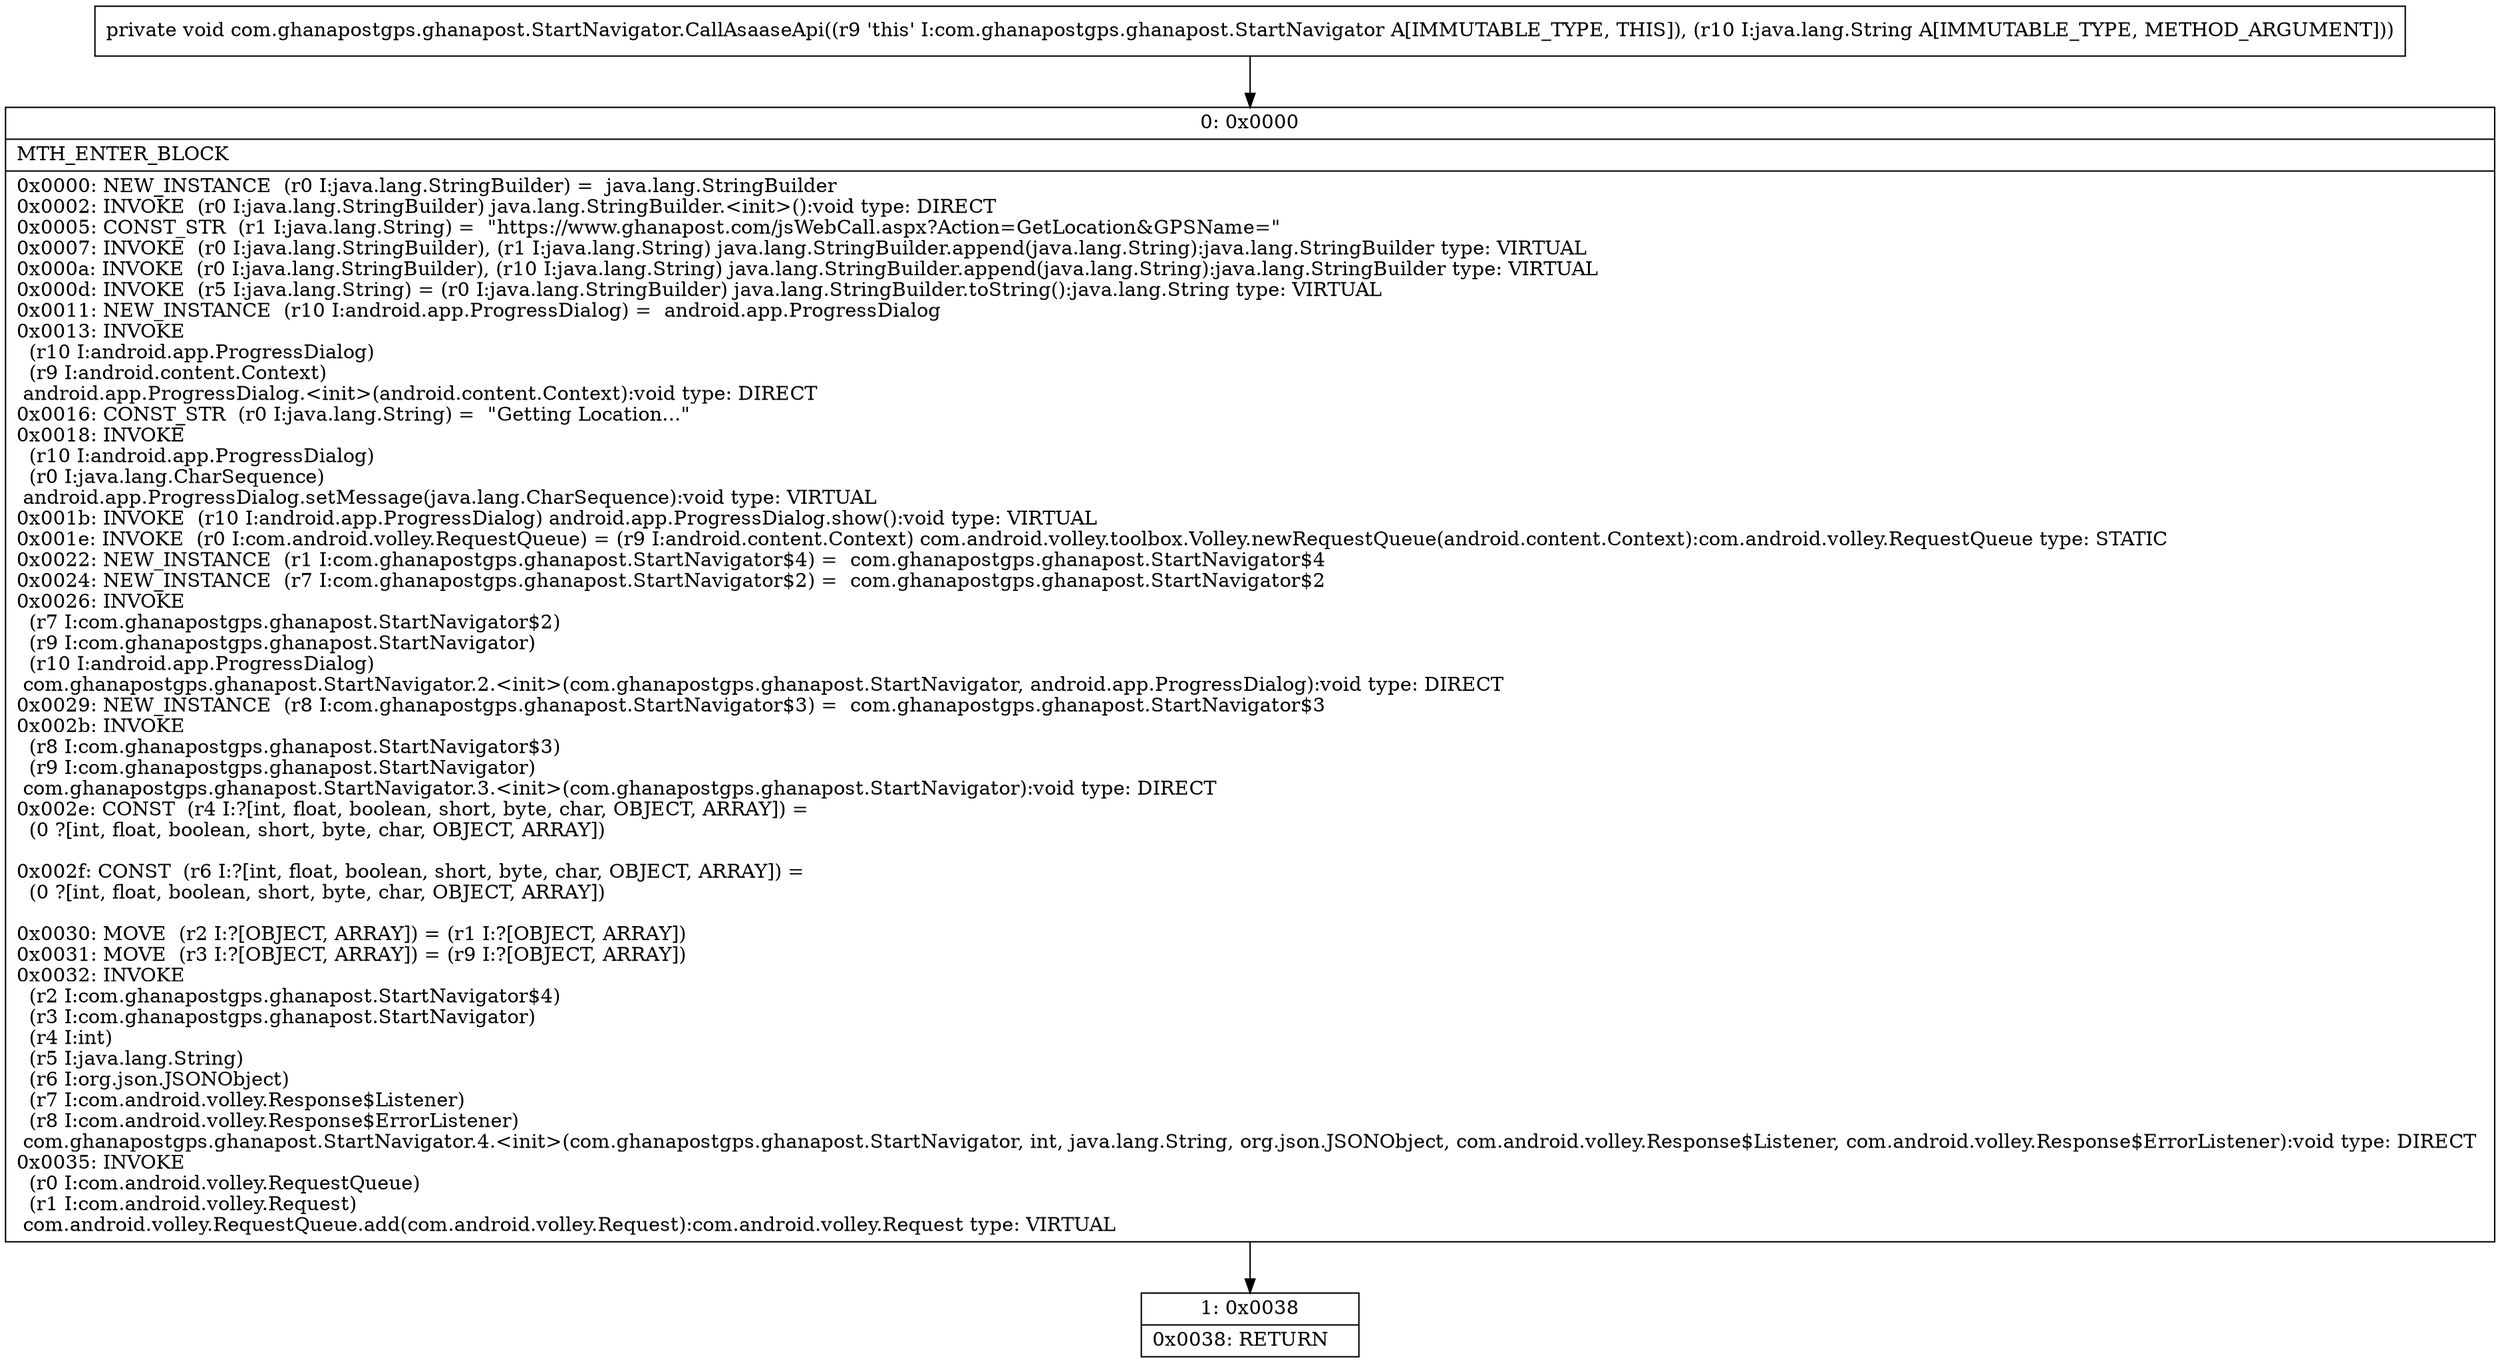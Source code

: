 digraph "CFG forcom.ghanapostgps.ghanapost.StartNavigator.CallAsaaseApi(Ljava\/lang\/String;)V" {
Node_0 [shape=record,label="{0\:\ 0x0000|MTH_ENTER_BLOCK\l|0x0000: NEW_INSTANCE  (r0 I:java.lang.StringBuilder) =  java.lang.StringBuilder \l0x0002: INVOKE  (r0 I:java.lang.StringBuilder) java.lang.StringBuilder.\<init\>():void type: DIRECT \l0x0005: CONST_STR  (r1 I:java.lang.String) =  \"https:\/\/www.ghanapost.com\/jsWebCall.aspx?Action=GetLocation&GPSName=\" \l0x0007: INVOKE  (r0 I:java.lang.StringBuilder), (r1 I:java.lang.String) java.lang.StringBuilder.append(java.lang.String):java.lang.StringBuilder type: VIRTUAL \l0x000a: INVOKE  (r0 I:java.lang.StringBuilder), (r10 I:java.lang.String) java.lang.StringBuilder.append(java.lang.String):java.lang.StringBuilder type: VIRTUAL \l0x000d: INVOKE  (r5 I:java.lang.String) = (r0 I:java.lang.StringBuilder) java.lang.StringBuilder.toString():java.lang.String type: VIRTUAL \l0x0011: NEW_INSTANCE  (r10 I:android.app.ProgressDialog) =  android.app.ProgressDialog \l0x0013: INVOKE  \l  (r10 I:android.app.ProgressDialog)\l  (r9 I:android.content.Context)\l android.app.ProgressDialog.\<init\>(android.content.Context):void type: DIRECT \l0x0016: CONST_STR  (r0 I:java.lang.String) =  \"Getting Location...\" \l0x0018: INVOKE  \l  (r10 I:android.app.ProgressDialog)\l  (r0 I:java.lang.CharSequence)\l android.app.ProgressDialog.setMessage(java.lang.CharSequence):void type: VIRTUAL \l0x001b: INVOKE  (r10 I:android.app.ProgressDialog) android.app.ProgressDialog.show():void type: VIRTUAL \l0x001e: INVOKE  (r0 I:com.android.volley.RequestQueue) = (r9 I:android.content.Context) com.android.volley.toolbox.Volley.newRequestQueue(android.content.Context):com.android.volley.RequestQueue type: STATIC \l0x0022: NEW_INSTANCE  (r1 I:com.ghanapostgps.ghanapost.StartNavigator$4) =  com.ghanapostgps.ghanapost.StartNavigator$4 \l0x0024: NEW_INSTANCE  (r7 I:com.ghanapostgps.ghanapost.StartNavigator$2) =  com.ghanapostgps.ghanapost.StartNavigator$2 \l0x0026: INVOKE  \l  (r7 I:com.ghanapostgps.ghanapost.StartNavigator$2)\l  (r9 I:com.ghanapostgps.ghanapost.StartNavigator)\l  (r10 I:android.app.ProgressDialog)\l com.ghanapostgps.ghanapost.StartNavigator.2.\<init\>(com.ghanapostgps.ghanapost.StartNavigator, android.app.ProgressDialog):void type: DIRECT \l0x0029: NEW_INSTANCE  (r8 I:com.ghanapostgps.ghanapost.StartNavigator$3) =  com.ghanapostgps.ghanapost.StartNavigator$3 \l0x002b: INVOKE  \l  (r8 I:com.ghanapostgps.ghanapost.StartNavigator$3)\l  (r9 I:com.ghanapostgps.ghanapost.StartNavigator)\l com.ghanapostgps.ghanapost.StartNavigator.3.\<init\>(com.ghanapostgps.ghanapost.StartNavigator):void type: DIRECT \l0x002e: CONST  (r4 I:?[int, float, boolean, short, byte, char, OBJECT, ARRAY]) = \l  (0 ?[int, float, boolean, short, byte, char, OBJECT, ARRAY])\l \l0x002f: CONST  (r6 I:?[int, float, boolean, short, byte, char, OBJECT, ARRAY]) = \l  (0 ?[int, float, boolean, short, byte, char, OBJECT, ARRAY])\l \l0x0030: MOVE  (r2 I:?[OBJECT, ARRAY]) = (r1 I:?[OBJECT, ARRAY]) \l0x0031: MOVE  (r3 I:?[OBJECT, ARRAY]) = (r9 I:?[OBJECT, ARRAY]) \l0x0032: INVOKE  \l  (r2 I:com.ghanapostgps.ghanapost.StartNavigator$4)\l  (r3 I:com.ghanapostgps.ghanapost.StartNavigator)\l  (r4 I:int)\l  (r5 I:java.lang.String)\l  (r6 I:org.json.JSONObject)\l  (r7 I:com.android.volley.Response$Listener)\l  (r8 I:com.android.volley.Response$ErrorListener)\l com.ghanapostgps.ghanapost.StartNavigator.4.\<init\>(com.ghanapostgps.ghanapost.StartNavigator, int, java.lang.String, org.json.JSONObject, com.android.volley.Response$Listener, com.android.volley.Response$ErrorListener):void type: DIRECT \l0x0035: INVOKE  \l  (r0 I:com.android.volley.RequestQueue)\l  (r1 I:com.android.volley.Request)\l com.android.volley.RequestQueue.add(com.android.volley.Request):com.android.volley.Request type: VIRTUAL \l}"];
Node_1 [shape=record,label="{1\:\ 0x0038|0x0038: RETURN   \l}"];
MethodNode[shape=record,label="{private void com.ghanapostgps.ghanapost.StartNavigator.CallAsaaseApi((r9 'this' I:com.ghanapostgps.ghanapost.StartNavigator A[IMMUTABLE_TYPE, THIS]), (r10 I:java.lang.String A[IMMUTABLE_TYPE, METHOD_ARGUMENT])) }"];
MethodNode -> Node_0;
Node_0 -> Node_1;
}

